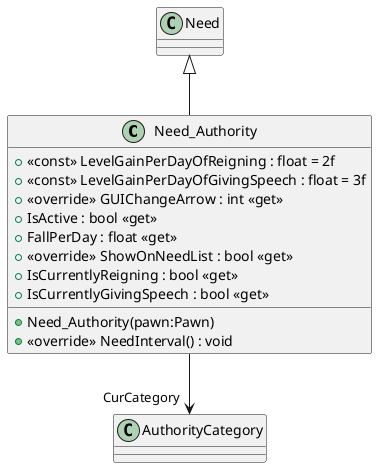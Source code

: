 @startuml
class Need_Authority {
    + <<const>> LevelGainPerDayOfReigning : float = 2f
    + <<const>> LevelGainPerDayOfGivingSpeech : float = 3f
    + <<override>> GUIChangeArrow : int <<get>>
    + IsActive : bool <<get>>
    + FallPerDay : float <<get>>
    + <<override>> ShowOnNeedList : bool <<get>>
    + IsCurrentlyReigning : bool <<get>>
    + IsCurrentlyGivingSpeech : bool <<get>>
    + Need_Authority(pawn:Pawn)
    + <<override>> NeedInterval() : void
}
Need <|-- Need_Authority
Need_Authority --> "CurCategory" AuthorityCategory
@enduml

